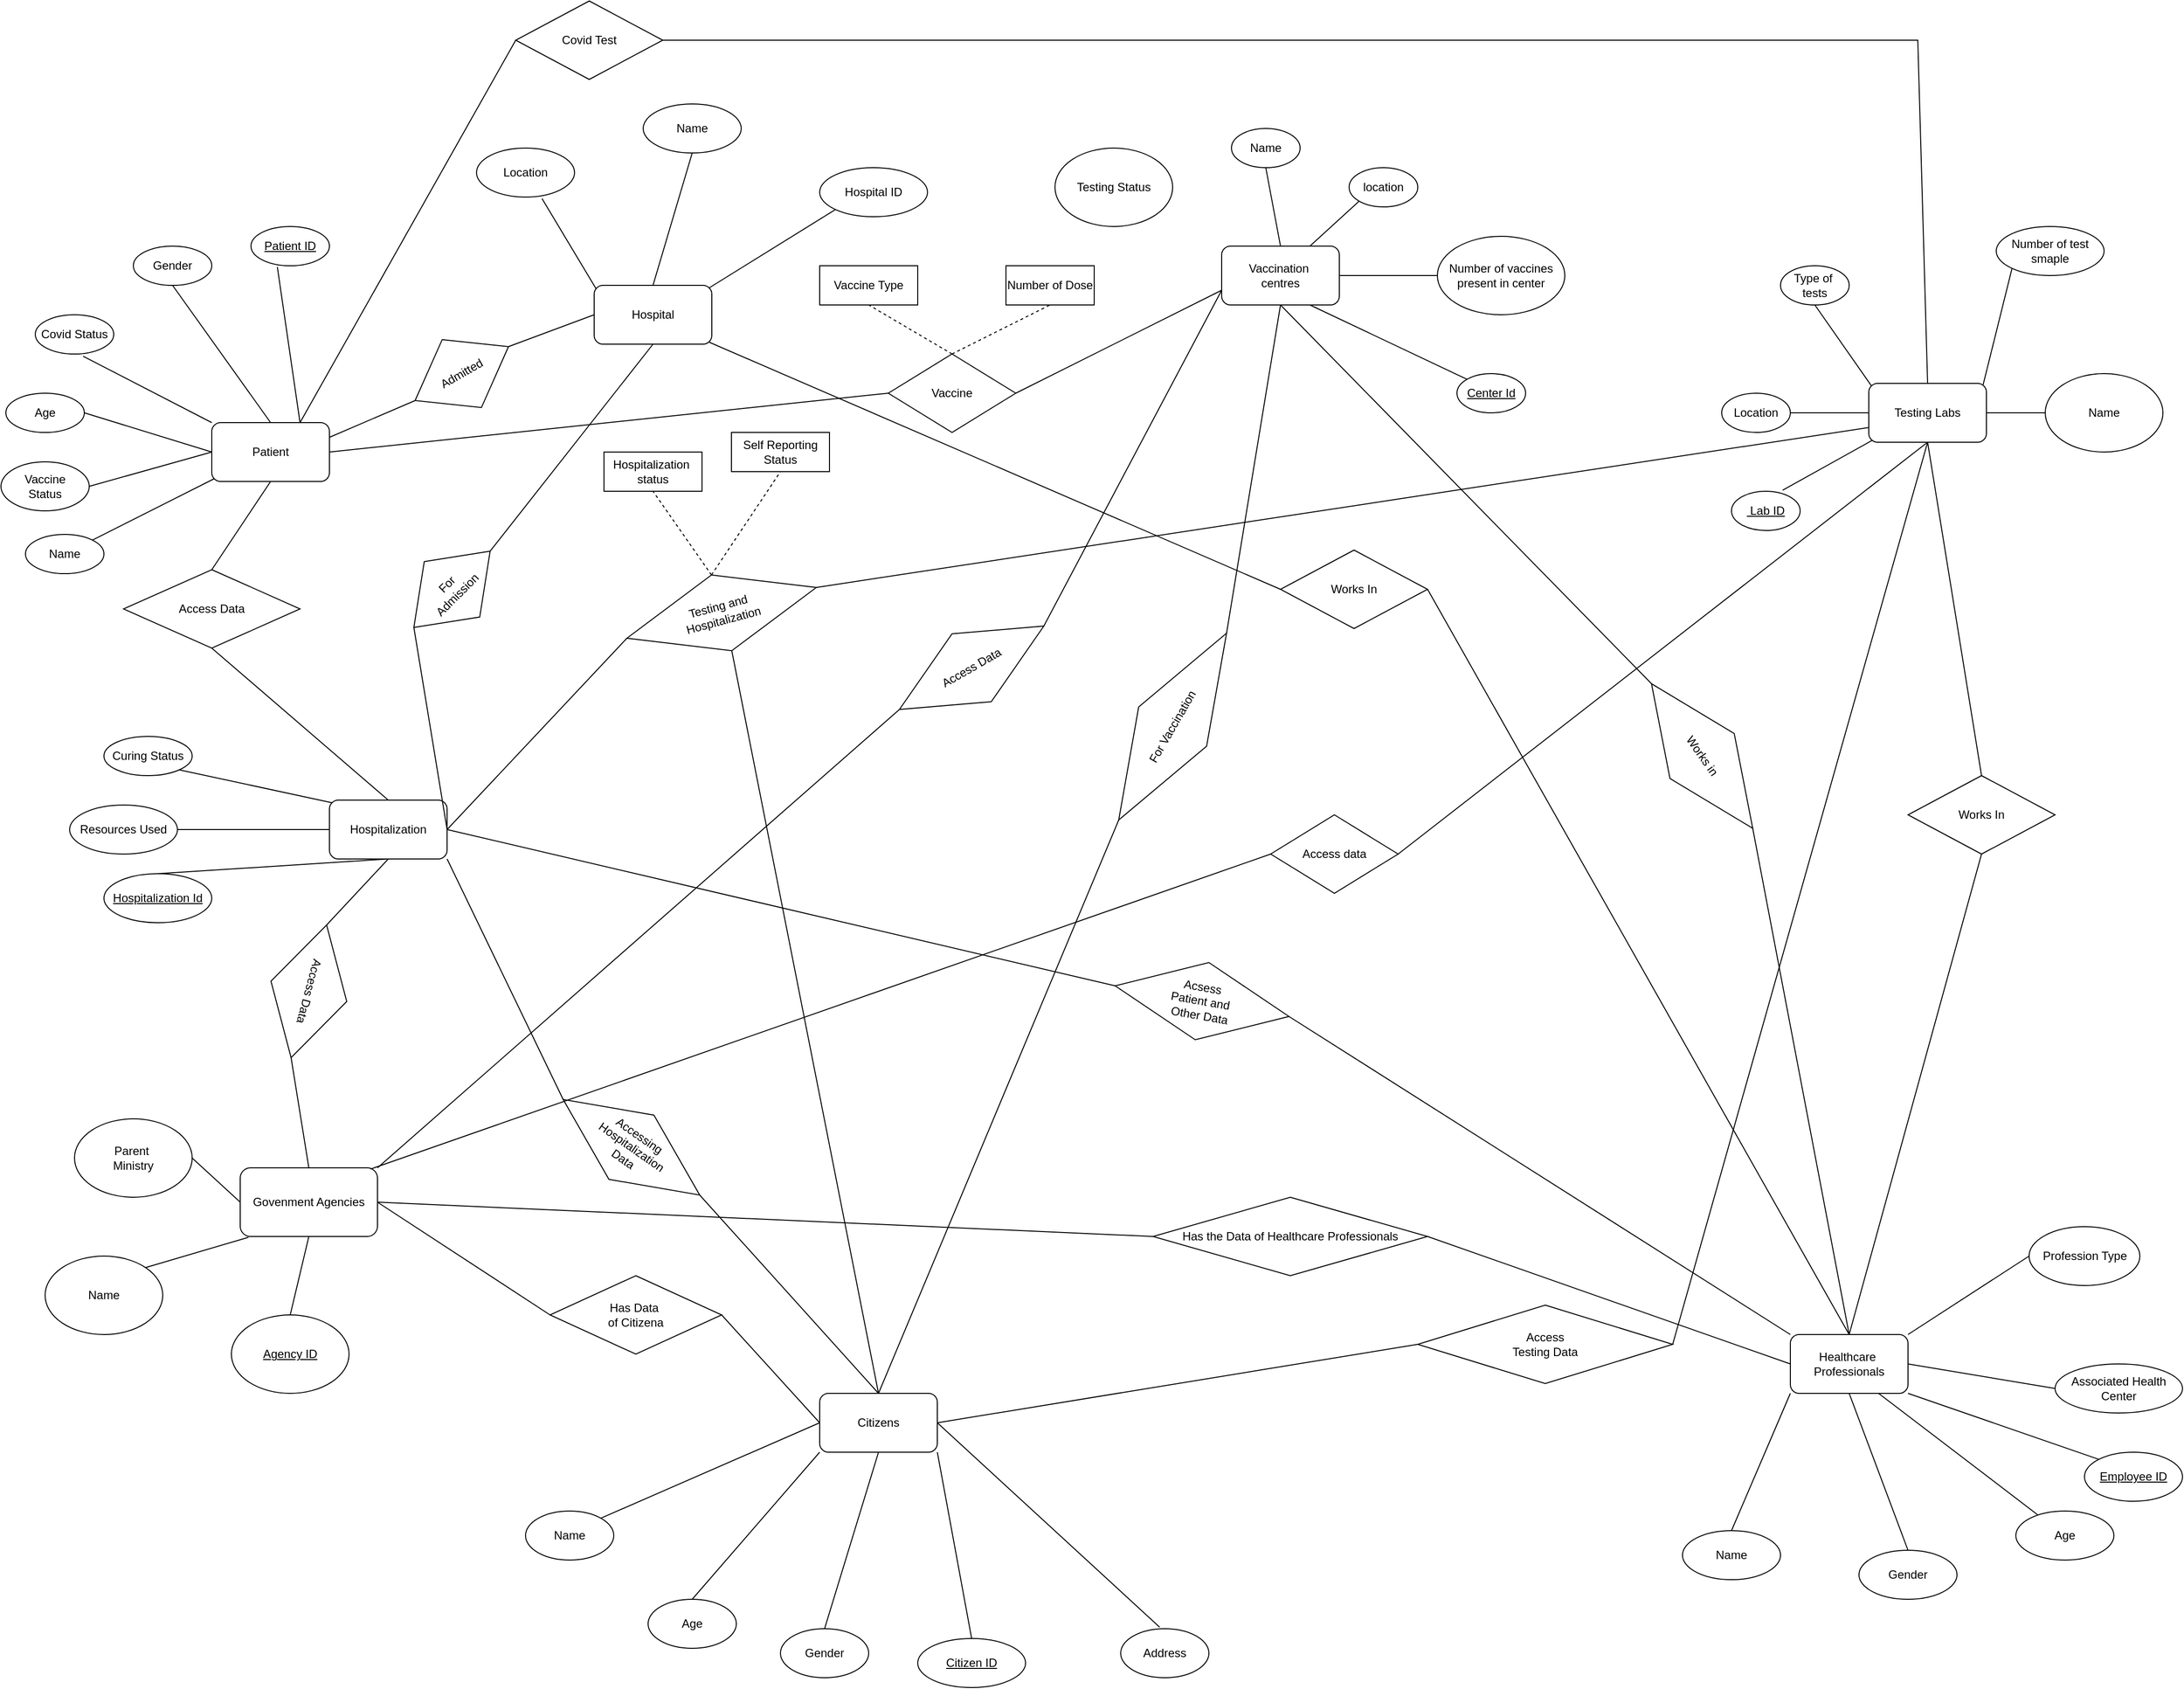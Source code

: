 <mxfile version="20.8.10" type="device"><diagram name="Page-1" id="V2RR2CM_HVYgWh8AD0sf"><mxGraphModel dx="5839" dy="3022" grid="1" gridSize="10" guides="1" tooltips="1" connect="1" arrows="1" fold="1" page="1" pageScale="1" pageWidth="827" pageHeight="1169" math="0" shadow="0"><root><mxCell id="0"/><mxCell id="1" parent="0"/><mxCell id="4g6zruI3jrCuuJ_N1EJY-1" value="Testing Labs" style="rounded=1;whiteSpace=wrap;html=1;" parent="1" vertex="1"><mxGeometry x="350" y="350" width="120" height="60" as="geometry"/></mxCell><mxCell id="4g6zruI3jrCuuJ_N1EJY-3" value="Type of&amp;nbsp;&lt;br&gt;tests" style="ellipse;whiteSpace=wrap;html=1;" parent="1" vertex="1"><mxGeometry x="260" y="230" width="70" height="40" as="geometry"/></mxCell><mxCell id="4g6zruI3jrCuuJ_N1EJY-4" value="Number of test&lt;br&gt;smaple" style="ellipse;whiteSpace=wrap;html=1;" parent="1" vertex="1"><mxGeometry x="480" y="190" width="110" height="50" as="geometry"/></mxCell><mxCell id="4g6zruI3jrCuuJ_N1EJY-7" value="Name" style="ellipse;whiteSpace=wrap;html=1;" parent="1" vertex="1"><mxGeometry x="530" y="340" width="120" height="80" as="geometry"/></mxCell><mxCell id="4g6zruI3jrCuuJ_N1EJY-8" value="Location" style="ellipse;whiteSpace=wrap;html=1;" parent="1" vertex="1"><mxGeometry x="200" y="360" width="70" height="40" as="geometry"/></mxCell><mxCell id="4g6zruI3jrCuuJ_N1EJY-10" value="&lt;u&gt;&amp;nbsp;Lab ID&lt;/u&gt;" style="ellipse;whiteSpace=wrap;html=1;" parent="1" vertex="1"><mxGeometry x="210" y="460" width="70" height="40" as="geometry"/></mxCell><mxCell id="xftiW5SBY12gBMTUIT7X-2" value="Vaccination&amp;nbsp;&lt;br&gt;centres" style="rounded=1;whiteSpace=wrap;html=1;" vertex="1" parent="1"><mxGeometry x="-310" y="210" width="120" height="60" as="geometry"/></mxCell><mxCell id="xftiW5SBY12gBMTUIT7X-3" value="Name" style="ellipse;whiteSpace=wrap;html=1;" vertex="1" parent="1"><mxGeometry x="-300" y="90" width="70" height="40" as="geometry"/></mxCell><mxCell id="xftiW5SBY12gBMTUIT7X-4" value="location" style="ellipse;whiteSpace=wrap;html=1;" vertex="1" parent="1"><mxGeometry x="-180" y="130" width="70" height="40" as="geometry"/></mxCell><mxCell id="xftiW5SBY12gBMTUIT7X-5" value="Number of vaccines present in center" style="ellipse;whiteSpace=wrap;html=1;" vertex="1" parent="1"><mxGeometry x="-90" y="200" width="130" height="80" as="geometry"/></mxCell><mxCell id="xftiW5SBY12gBMTUIT7X-6" value="&lt;u&gt;Center Id&lt;/u&gt;" style="ellipse;whiteSpace=wrap;html=1;" vertex="1" parent="1"><mxGeometry x="-70" y="340" width="70" height="40" as="geometry"/></mxCell><mxCell id="xftiW5SBY12gBMTUIT7X-10" value="" style="endArrow=none;html=1;rounded=0;entryX=0.5;entryY=1;entryDx=0;entryDy=0;exitX=0.5;exitY=0;exitDx=0;exitDy=0;" edge="1" parent="1" source="xftiW5SBY12gBMTUIT7X-2" target="xftiW5SBY12gBMTUIT7X-3"><mxGeometry width="50" height="50" relative="1" as="geometry"><mxPoint x="-30" y="370" as="sourcePoint"/><mxPoint x="20" y="320" as="targetPoint"/></mxGeometry></mxCell><mxCell id="xftiW5SBY12gBMTUIT7X-11" value="" style="endArrow=none;html=1;rounded=0;entryX=0;entryY=1;entryDx=0;entryDy=0;exitX=0.75;exitY=0;exitDx=0;exitDy=0;" edge="1" parent="1" source="xftiW5SBY12gBMTUIT7X-2" target="xftiW5SBY12gBMTUIT7X-4"><mxGeometry width="50" height="50" relative="1" as="geometry"><mxPoint x="-20" y="380" as="sourcePoint"/><mxPoint x="30" y="330.0" as="targetPoint"/></mxGeometry></mxCell><mxCell id="xftiW5SBY12gBMTUIT7X-12" value="" style="endArrow=none;html=1;rounded=0;entryX=0;entryY=0.5;entryDx=0;entryDy=0;exitX=1;exitY=0.5;exitDx=0;exitDy=0;" edge="1" parent="1" source="xftiW5SBY12gBMTUIT7X-2" target="xftiW5SBY12gBMTUIT7X-5"><mxGeometry width="50" height="50" relative="1" as="geometry"><mxPoint x="-10" y="390" as="sourcePoint"/><mxPoint x="40" y="340.0" as="targetPoint"/></mxGeometry></mxCell><mxCell id="xftiW5SBY12gBMTUIT7X-13" value="" style="endArrow=none;html=1;rounded=0;entryX=0.75;entryY=1;entryDx=0;entryDy=0;exitX=0;exitY=0;exitDx=0;exitDy=0;" edge="1" parent="1" source="xftiW5SBY12gBMTUIT7X-6" target="xftiW5SBY12gBMTUIT7X-2"><mxGeometry width="50" height="50" relative="1" as="geometry"><mxPoint y="400" as="sourcePoint"/><mxPoint x="-170" y="280" as="targetPoint"/></mxGeometry></mxCell><mxCell id="xftiW5SBY12gBMTUIT7X-14" value="Hospital" style="rounded=1;whiteSpace=wrap;html=1;" vertex="1" parent="1"><mxGeometry x="-950" y="250" width="120" height="60" as="geometry"/></mxCell><mxCell id="xftiW5SBY12gBMTUIT7X-15" value="Hospital ID" style="ellipse;whiteSpace=wrap;html=1;" vertex="1" parent="1"><mxGeometry x="-720" y="130" width="110" height="50" as="geometry"/></mxCell><mxCell id="xftiW5SBY12gBMTUIT7X-16" value="Name" style="ellipse;whiteSpace=wrap;html=1;" vertex="1" parent="1"><mxGeometry x="-900" y="65" width="100" height="50" as="geometry"/></mxCell><mxCell id="xftiW5SBY12gBMTUIT7X-17" value="Location" style="ellipse;whiteSpace=wrap;html=1;" vertex="1" parent="1"><mxGeometry x="-1070" y="110" width="100" height="50" as="geometry"/></mxCell><mxCell id="xftiW5SBY12gBMTUIT7X-18" value="" style="endArrow=none;html=1;rounded=0;entryX=0.5;entryY=1;entryDx=0;entryDy=0;exitX=0.5;exitY=0;exitDx=0;exitDy=0;" edge="1" parent="1" source="xftiW5SBY12gBMTUIT7X-14" target="xftiW5SBY12gBMTUIT7X-16"><mxGeometry width="50" height="50" relative="1" as="geometry"><mxPoint x="-770" y="370" as="sourcePoint"/><mxPoint x="-720" y="320" as="targetPoint"/></mxGeometry></mxCell><mxCell id="xftiW5SBY12gBMTUIT7X-19" value="" style="endArrow=none;html=1;rounded=0;entryX=0;entryY=1;entryDx=0;entryDy=0;exitX=0.972;exitY=0.05;exitDx=0;exitDy=0;exitPerimeter=0;" edge="1" parent="1" source="xftiW5SBY12gBMTUIT7X-14" target="xftiW5SBY12gBMTUIT7X-15"><mxGeometry width="50" height="50" relative="1" as="geometry"><mxPoint x="-880" y="260.0" as="sourcePoint"/><mxPoint x="-840" y="125" as="targetPoint"/></mxGeometry></mxCell><mxCell id="xftiW5SBY12gBMTUIT7X-20" value="" style="endArrow=none;html=1;rounded=0;entryX=0.668;entryY=1.03;entryDx=0;entryDy=0;exitX=0.019;exitY=0.067;exitDx=0;exitDy=0;entryPerimeter=0;exitPerimeter=0;" edge="1" parent="1" source="xftiW5SBY12gBMTUIT7X-14" target="xftiW5SBY12gBMTUIT7X-17"><mxGeometry width="50" height="50" relative="1" as="geometry"><mxPoint x="-870" y="270.0" as="sourcePoint"/><mxPoint x="-830" y="135" as="targetPoint"/></mxGeometry></mxCell><mxCell id="xftiW5SBY12gBMTUIT7X-21" value="Hospitalization" style="rounded=1;whiteSpace=wrap;html=1;" vertex="1" parent="1"><mxGeometry x="-1220" y="775" width="120" height="60" as="geometry"/></mxCell><mxCell id="xftiW5SBY12gBMTUIT7X-23" value="&lt;u&gt;Hospitalization Id&lt;/u&gt;" style="ellipse;whiteSpace=wrap;html=1;" vertex="1" parent="1"><mxGeometry x="-1450" y="850" width="110" height="50" as="geometry"/></mxCell><mxCell id="xftiW5SBY12gBMTUIT7X-26" value="" style="endArrow=none;html=1;rounded=0;entryX=0.5;entryY=1;entryDx=0;entryDy=0;exitX=0.5;exitY=0;exitDx=0;exitDy=0;" edge="1" parent="1" source="xftiW5SBY12gBMTUIT7X-23" target="xftiW5SBY12gBMTUIT7X-21"><mxGeometry width="50" height="50" relative="1" as="geometry"><mxPoint x="-770" y="1090" as="sourcePoint"/><mxPoint x="-720" y="1040" as="targetPoint"/></mxGeometry></mxCell><mxCell id="xftiW5SBY12gBMTUIT7X-27" value="Govenment Agencies" style="rounded=1;whiteSpace=wrap;html=1;" vertex="1" parent="1"><mxGeometry x="-1311" y="1150" width="140" height="70" as="geometry"/></mxCell><mxCell id="xftiW5SBY12gBMTUIT7X-30" value="Name" style="ellipse;whiteSpace=wrap;html=1;" vertex="1" parent="1"><mxGeometry x="-1510" y="1240" width="120" height="80" as="geometry"/></mxCell><mxCell id="xftiW5SBY12gBMTUIT7X-31" value="Parent&amp;nbsp;&lt;br&gt;Ministry" style="ellipse;whiteSpace=wrap;html=1;" vertex="1" parent="1"><mxGeometry x="-1480" y="1100" width="120" height="80" as="geometry"/></mxCell><mxCell id="xftiW5SBY12gBMTUIT7X-32" value="&lt;u&gt;Agency ID&lt;/u&gt;" style="ellipse;whiteSpace=wrap;html=1;" vertex="1" parent="1"><mxGeometry x="-1320" y="1300" width="120" height="80" as="geometry"/></mxCell><mxCell id="xftiW5SBY12gBMTUIT7X-33" value="" style="endArrow=none;html=1;rounded=0;entryX=0.06;entryY=1.012;entryDx=0;entryDy=0;exitX=1;exitY=0;exitDx=0;exitDy=0;entryPerimeter=0;" edge="1" parent="1" source="xftiW5SBY12gBMTUIT7X-30" target="xftiW5SBY12gBMTUIT7X-27"><mxGeometry width="50" height="50" relative="1" as="geometry"><mxPoint x="-1490" y="1290" as="sourcePoint"/><mxPoint x="-1440" y="1240" as="targetPoint"/></mxGeometry></mxCell><mxCell id="xftiW5SBY12gBMTUIT7X-34" value="" style="endArrow=none;html=1;rounded=0;entryX=0.5;entryY=1;entryDx=0;entryDy=0;exitX=0.5;exitY=0;exitDx=0;exitDy=0;" edge="1" parent="1" source="xftiW5SBY12gBMTUIT7X-32" target="xftiW5SBY12gBMTUIT7X-27"><mxGeometry width="50" height="50" relative="1" as="geometry"><mxPoint x="-1487.574" y="1271.716" as="sourcePoint"/><mxPoint x="-1340.0" y="1220.0" as="targetPoint"/></mxGeometry></mxCell><mxCell id="xftiW5SBY12gBMTUIT7X-35" value="" style="endArrow=none;html=1;rounded=0;entryX=0;entryY=0.5;entryDx=0;entryDy=0;exitX=1;exitY=0.5;exitDx=0;exitDy=0;" edge="1" parent="1" source="xftiW5SBY12gBMTUIT7X-31" target="xftiW5SBY12gBMTUIT7X-27"><mxGeometry width="50" height="50" relative="1" as="geometry"><mxPoint x="-1477.574" y="1281.716" as="sourcePoint"/><mxPoint x="-1330.0" y="1230.0" as="targetPoint"/></mxGeometry></mxCell><mxCell id="xftiW5SBY12gBMTUIT7X-37" value="Citizens" style="rounded=1;whiteSpace=wrap;html=1;" vertex="1" parent="1"><mxGeometry x="-720" y="1380" width="120" height="60" as="geometry"/></mxCell><mxCell id="xftiW5SBY12gBMTUIT7X-38" value="Name" style="ellipse;whiteSpace=wrap;html=1;" vertex="1" parent="1"><mxGeometry x="-1020" y="1500" width="90" height="50" as="geometry"/></mxCell><mxCell id="xftiW5SBY12gBMTUIT7X-39" value="Age" style="ellipse;whiteSpace=wrap;html=1;" vertex="1" parent="1"><mxGeometry x="-895" y="1590" width="90" height="50" as="geometry"/></mxCell><mxCell id="xftiW5SBY12gBMTUIT7X-40" value="Gender" style="ellipse;whiteSpace=wrap;html=1;" vertex="1" parent="1"><mxGeometry x="-760" y="1620" width="90" height="50" as="geometry"/></mxCell><mxCell id="xftiW5SBY12gBMTUIT7X-41" value="&lt;u&gt;Citizen ID&lt;/u&gt;" style="ellipse;whiteSpace=wrap;html=1;" vertex="1" parent="1"><mxGeometry x="-620" y="1630" width="110" height="50" as="geometry"/></mxCell><mxCell id="xftiW5SBY12gBMTUIT7X-42" value="Address" style="ellipse;whiteSpace=wrap;html=1;" vertex="1" parent="1"><mxGeometry x="-413" y="1620" width="90" height="50" as="geometry"/></mxCell><mxCell id="xftiW5SBY12gBMTUIT7X-44" value="" style="endArrow=none;html=1;rounded=0;exitX=1;exitY=0;exitDx=0;exitDy=0;entryX=0;entryY=0.5;entryDx=0;entryDy=0;" edge="1" parent="1" source="xftiW5SBY12gBMTUIT7X-38" target="xftiW5SBY12gBMTUIT7X-37"><mxGeometry width="50" height="50" relative="1" as="geometry"><mxPoint x="-660" y="1390" as="sourcePoint"/><mxPoint x="-610" y="1340" as="targetPoint"/></mxGeometry></mxCell><mxCell id="xftiW5SBY12gBMTUIT7X-46" value="" style="endArrow=none;html=1;rounded=0;exitX=0.5;exitY=0;exitDx=0;exitDy=0;entryX=0;entryY=1;entryDx=0;entryDy=0;" edge="1" parent="1" source="xftiW5SBY12gBMTUIT7X-39" target="xftiW5SBY12gBMTUIT7X-37"><mxGeometry width="50" height="50" relative="1" as="geometry"><mxPoint x="-1013.112" y="1547.36" as="sourcePoint"/><mxPoint x="-710" y="1420" as="targetPoint"/></mxGeometry></mxCell><mxCell id="xftiW5SBY12gBMTUIT7X-47" value="" style="endArrow=none;html=1;rounded=0;exitX=0.5;exitY=0;exitDx=0;exitDy=0;entryX=0.5;entryY=1;entryDx=0;entryDy=0;" edge="1" parent="1" source="xftiW5SBY12gBMTUIT7X-40" target="xftiW5SBY12gBMTUIT7X-37"><mxGeometry width="50" height="50" relative="1" as="geometry"><mxPoint x="-905" y="1630" as="sourcePoint"/><mxPoint x="-710" y="1450" as="targetPoint"/></mxGeometry></mxCell><mxCell id="xftiW5SBY12gBMTUIT7X-48" value="" style="endArrow=none;html=1;rounded=0;exitX=0.5;exitY=0;exitDx=0;exitDy=0;entryX=1;entryY=1;entryDx=0;entryDy=0;" edge="1" parent="1" source="xftiW5SBY12gBMTUIT7X-41" target="xftiW5SBY12gBMTUIT7X-37"><mxGeometry width="50" height="50" relative="1" as="geometry"><mxPoint x="-895" y="1640" as="sourcePoint"/><mxPoint x="-700" y="1460" as="targetPoint"/></mxGeometry></mxCell><mxCell id="xftiW5SBY12gBMTUIT7X-49" value="" style="endArrow=none;html=1;rounded=0;exitX=0.442;exitY=-0.03;exitDx=0;exitDy=0;entryX=1;entryY=0.5;entryDx=0;entryDy=0;exitPerimeter=0;" edge="1" parent="1" source="xftiW5SBY12gBMTUIT7X-42" target="xftiW5SBY12gBMTUIT7X-37"><mxGeometry width="50" height="50" relative="1" as="geometry"><mxPoint x="-885" y="1650" as="sourcePoint"/><mxPoint x="-690" y="1470" as="targetPoint"/></mxGeometry></mxCell><mxCell id="xftiW5SBY12gBMTUIT7X-50" value="Healthcare&amp;nbsp;&lt;br&gt;Professionals" style="rounded=1;whiteSpace=wrap;html=1;" vertex="1" parent="1"><mxGeometry x="270" y="1320" width="120" height="60" as="geometry"/></mxCell><mxCell id="xftiW5SBY12gBMTUIT7X-51" value="Associated Health Center" style="ellipse;whiteSpace=wrap;html=1;" vertex="1" parent="1"><mxGeometry x="540" y="1350" width="130" height="50" as="geometry"/></mxCell><mxCell id="xftiW5SBY12gBMTUIT7X-52" value="&lt;u&gt;Employee ID&lt;/u&gt;" style="ellipse;whiteSpace=wrap;html=1;" vertex="1" parent="1"><mxGeometry x="570" y="1440" width="100" height="50" as="geometry"/></mxCell><mxCell id="xftiW5SBY12gBMTUIT7X-53" value="Gender" style="ellipse;whiteSpace=wrap;html=1;" vertex="1" parent="1"><mxGeometry x="340" y="1540" width="100" height="50" as="geometry"/></mxCell><mxCell id="xftiW5SBY12gBMTUIT7X-54" value="Profession Type" style="ellipse;whiteSpace=wrap;html=1;" vertex="1" parent="1"><mxGeometry x="513.5" y="1210" width="113" height="60" as="geometry"/></mxCell><mxCell id="xftiW5SBY12gBMTUIT7X-55" value="Name" style="ellipse;whiteSpace=wrap;html=1;" vertex="1" parent="1"><mxGeometry x="160" y="1520" width="100" height="50" as="geometry"/></mxCell><mxCell id="xftiW5SBY12gBMTUIT7X-56" value="Age" style="ellipse;whiteSpace=wrap;html=1;" vertex="1" parent="1"><mxGeometry x="500" y="1500" width="100" height="50" as="geometry"/></mxCell><mxCell id="xftiW5SBY12gBMTUIT7X-57" value="" style="endArrow=none;html=1;rounded=0;exitX=0.5;exitY=0;exitDx=0;exitDy=0;entryX=0;entryY=1;entryDx=0;entryDy=0;" edge="1" parent="1" source="xftiW5SBY12gBMTUIT7X-55" target="xftiW5SBY12gBMTUIT7X-50"><mxGeometry width="50" height="50" relative="1" as="geometry"><mxPoint x="690" y="1390" as="sourcePoint"/><mxPoint x="740" y="1340" as="targetPoint"/></mxGeometry></mxCell><mxCell id="xftiW5SBY12gBMTUIT7X-58" value="" style="endArrow=none;html=1;rounded=0;exitX=0.5;exitY=0;exitDx=0;exitDy=0;entryX=0.5;entryY=1;entryDx=0;entryDy=0;" edge="1" parent="1" source="xftiW5SBY12gBMTUIT7X-53" target="xftiW5SBY12gBMTUIT7X-50"><mxGeometry width="50" height="50" relative="1" as="geometry"><mxPoint x="400" y="1590" as="sourcePoint"/><mxPoint x="520" y="1450" as="targetPoint"/></mxGeometry></mxCell><mxCell id="xftiW5SBY12gBMTUIT7X-59" value="" style="endArrow=none;html=1;rounded=0;exitX=0;exitY=0;exitDx=0;exitDy=0;entryX=1;entryY=1;entryDx=0;entryDy=0;" edge="1" parent="1" source="xftiW5SBY12gBMTUIT7X-52" target="xftiW5SBY12gBMTUIT7X-50"><mxGeometry width="50" height="50" relative="1" as="geometry"><mxPoint x="410" y="1600" as="sourcePoint"/><mxPoint x="530" y="1460" as="targetPoint"/></mxGeometry></mxCell><mxCell id="xftiW5SBY12gBMTUIT7X-60" value="" style="endArrow=none;html=1;rounded=0;exitX=0;exitY=0.5;exitDx=0;exitDy=0;entryX=1;entryY=0.5;entryDx=0;entryDy=0;" edge="1" parent="1" source="xftiW5SBY12gBMTUIT7X-51" target="xftiW5SBY12gBMTUIT7X-50"><mxGeometry width="50" height="50" relative="1" as="geometry"><mxPoint x="420" y="1610" as="sourcePoint"/><mxPoint x="540" y="1470" as="targetPoint"/></mxGeometry></mxCell><mxCell id="xftiW5SBY12gBMTUIT7X-61" value="" style="endArrow=none;html=1;rounded=0;exitX=1;exitY=0;exitDx=0;exitDy=0;entryX=0;entryY=0.5;entryDx=0;entryDy=0;" edge="1" parent="1" source="xftiW5SBY12gBMTUIT7X-50" target="xftiW5SBY12gBMTUIT7X-54"><mxGeometry width="50" height="50" relative="1" as="geometry"><mxPoint x="430" y="1620" as="sourcePoint"/><mxPoint x="550" y="1480" as="targetPoint"/></mxGeometry></mxCell><mxCell id="xftiW5SBY12gBMTUIT7X-63" value="" style="endArrow=none;html=1;rounded=0;entryX=0.75;entryY=1;entryDx=0;entryDy=0;" edge="1" parent="1" source="xftiW5SBY12gBMTUIT7X-56" target="xftiW5SBY12gBMTUIT7X-50"><mxGeometry width="50" height="50" relative="1" as="geometry"><mxPoint x="580" y="1660" as="sourcePoint"/><mxPoint x="580" y="1450" as="targetPoint"/></mxGeometry></mxCell><mxCell id="xftiW5SBY12gBMTUIT7X-64" value="" style="endArrow=none;html=1;rounded=0;entryX=0.5;entryY=1;entryDx=0;entryDy=0;exitX=0.024;exitY=0.046;exitDx=0;exitDy=0;exitPerimeter=0;" edge="1" parent="1" source="4g6zruI3jrCuuJ_N1EJY-1" target="4g6zruI3jrCuuJ_N1EJY-3"><mxGeometry width="50" height="50" relative="1" as="geometry"><mxPoint x="210" y="340" as="sourcePoint"/><mxPoint x="260" y="290" as="targetPoint"/></mxGeometry></mxCell><mxCell id="xftiW5SBY12gBMTUIT7X-65" value="" style="endArrow=none;html=1;rounded=0;exitX=0.5;exitY=0;exitDx=0;exitDy=0;entryX=1;entryY=0.5;entryDx=0;entryDy=0;" edge="1" parent="1" source="4g6zruI3jrCuuJ_N1EJY-1" target="xftiW5SBY12gBMTUIT7X-132"><mxGeometry width="50" height="50" relative="1" as="geometry"><mxPoint x="360" y="360" as="sourcePoint"/><mxPoint x="405" y="250" as="targetPoint"/><Array as="points"><mxPoint x="400"/></Array></mxGeometry></mxCell><mxCell id="xftiW5SBY12gBMTUIT7X-67" value="" style="endArrow=none;html=1;rounded=0;entryX=0;entryY=1;entryDx=0;entryDy=0;exitX=0.971;exitY=0.03;exitDx=0;exitDy=0;exitPerimeter=0;" edge="1" parent="1" source="4g6zruI3jrCuuJ_N1EJY-1" target="4g6zruI3jrCuuJ_N1EJY-4"><mxGeometry width="50" height="50" relative="1" as="geometry"><mxPoint x="470" y="350" as="sourcePoint"/><mxPoint x="325" y="300" as="targetPoint"/></mxGeometry></mxCell><mxCell id="xftiW5SBY12gBMTUIT7X-68" value="" style="endArrow=none;html=1;rounded=0;entryX=0;entryY=0.5;entryDx=0;entryDy=0;exitX=1;exitY=0.5;exitDx=0;exitDy=0;" edge="1" parent="1" source="4g6zruI3jrCuuJ_N1EJY-1" target="4g6zruI3jrCuuJ_N1EJY-7"><mxGeometry width="50" height="50" relative="1" as="geometry"><mxPoint x="480" y="360" as="sourcePoint"/><mxPoint x="571.581" y="312.593" as="targetPoint"/></mxGeometry></mxCell><mxCell id="xftiW5SBY12gBMTUIT7X-70" value="" style="endArrow=none;html=1;rounded=0;entryX=0.745;entryY=-0.026;entryDx=0;entryDy=0;entryPerimeter=0;exitX=0.029;exitY=0.968;exitDx=0;exitDy=0;exitPerimeter=0;" edge="1" parent="1" source="4g6zruI3jrCuuJ_N1EJY-1" target="4g6zruI3jrCuuJ_N1EJY-10"><mxGeometry width="50" height="50" relative="1" as="geometry"><mxPoint x="370" y="420" as="sourcePoint"/><mxPoint x="550" y="400" as="targetPoint"/></mxGeometry></mxCell><mxCell id="xftiW5SBY12gBMTUIT7X-71" value="" style="endArrow=none;html=1;rounded=0;entryX=1;entryY=0.5;entryDx=0;entryDy=0;exitX=0;exitY=0.5;exitDx=0;exitDy=0;" edge="1" parent="1" source="4g6zruI3jrCuuJ_N1EJY-1" target="4g6zruI3jrCuuJ_N1EJY-8"><mxGeometry width="50" height="50" relative="1" as="geometry"><mxPoint x="360" y="420" as="sourcePoint"/><mxPoint x="312.15" y="458.96" as="targetPoint"/></mxGeometry></mxCell><mxCell id="xftiW5SBY12gBMTUIT7X-72" value="Patient" style="rounded=1;whiteSpace=wrap;html=1;" vertex="1" parent="1"><mxGeometry x="-1340" y="390" width="120" height="60" as="geometry"/></mxCell><mxCell id="xftiW5SBY12gBMTUIT7X-73" value="Covid Status" style="ellipse;whiteSpace=wrap;html=1;" vertex="1" parent="1"><mxGeometry x="-1520" y="280" width="80" height="40" as="geometry"/></mxCell><mxCell id="xftiW5SBY12gBMTUIT7X-74" value="Gender" style="ellipse;whiteSpace=wrap;html=1;" vertex="1" parent="1"><mxGeometry x="-1420" y="210" width="80" height="40" as="geometry"/></mxCell><mxCell id="xftiW5SBY12gBMTUIT7X-75" value="Age" style="ellipse;whiteSpace=wrap;html=1;" vertex="1" parent="1"><mxGeometry x="-1550" y="360" width="80" height="40" as="geometry"/></mxCell><mxCell id="xftiW5SBY12gBMTUIT7X-76" value="Name" style="ellipse;whiteSpace=wrap;html=1;" vertex="1" parent="1"><mxGeometry x="-1530" y="504" width="80" height="40" as="geometry"/></mxCell><mxCell id="xftiW5SBY12gBMTUIT7X-77" value="&lt;u&gt;Patient ID&lt;/u&gt;" style="ellipse;whiteSpace=wrap;html=1;" vertex="1" parent="1"><mxGeometry x="-1300" y="190" width="80" height="40" as="geometry"/></mxCell><mxCell id="xftiW5SBY12gBMTUIT7X-78" value="" style="endArrow=none;html=1;rounded=0;exitX=1;exitY=0;exitDx=0;exitDy=0;entryX=0.022;entryY=0.952;entryDx=0;entryDy=0;entryPerimeter=0;" edge="1" parent="1" source="xftiW5SBY12gBMTUIT7X-76" target="xftiW5SBY12gBMTUIT7X-72"><mxGeometry width="50" height="50" relative="1" as="geometry"><mxPoint x="-1370" y="570" as="sourcePoint"/><mxPoint x="-1320" y="520" as="targetPoint"/></mxGeometry></mxCell><mxCell id="xftiW5SBY12gBMTUIT7X-79" value="" style="endArrow=none;html=1;rounded=0;exitX=1;exitY=0.5;exitDx=0;exitDy=0;entryX=0;entryY=0.5;entryDx=0;entryDy=0;" edge="1" parent="1" source="xftiW5SBY12gBMTUIT7X-75" target="xftiW5SBY12gBMTUIT7X-72"><mxGeometry width="50" height="50" relative="1" as="geometry"><mxPoint x="-1491.716" y="515.858" as="sourcePoint"/><mxPoint x="-1370" y="460" as="targetPoint"/></mxGeometry></mxCell><mxCell id="xftiW5SBY12gBMTUIT7X-80" value="" style="endArrow=none;html=1;rounded=0;exitX=0.61;exitY=1.057;exitDx=0;exitDy=0;entryX=0;entryY=0;entryDx=0;entryDy=0;exitPerimeter=0;" edge="1" parent="1" source="xftiW5SBY12gBMTUIT7X-73" target="xftiW5SBY12gBMTUIT7X-72"><mxGeometry width="50" height="50" relative="1" as="geometry"><mxPoint x="-1510" y="400" as="sourcePoint"/><mxPoint x="-1370" y="430" as="targetPoint"/></mxGeometry></mxCell><mxCell id="xftiW5SBY12gBMTUIT7X-81" value="" style="endArrow=none;html=1;rounded=0;exitX=0.5;exitY=1;exitDx=0;exitDy=0;entryX=0.5;entryY=0;entryDx=0;entryDy=0;" edge="1" parent="1" source="xftiW5SBY12gBMTUIT7X-74" target="xftiW5SBY12gBMTUIT7X-72"><mxGeometry width="50" height="50" relative="1" as="geometry"><mxPoint x="-1500" y="410" as="sourcePoint"/><mxPoint x="-1360" y="440" as="targetPoint"/></mxGeometry></mxCell><mxCell id="xftiW5SBY12gBMTUIT7X-82" value="" style="endArrow=none;html=1;rounded=0;exitX=0.75;exitY=0;exitDx=0;exitDy=0;entryX=0.336;entryY=1.033;entryDx=0;entryDy=0;entryPerimeter=0;" edge="1" parent="1" source="xftiW5SBY12gBMTUIT7X-72" target="xftiW5SBY12gBMTUIT7X-77"><mxGeometry width="50" height="50" relative="1" as="geometry"><mxPoint x="-1490" y="420" as="sourcePoint"/><mxPoint x="-1350" y="450" as="targetPoint"/></mxGeometry></mxCell><mxCell id="xftiW5SBY12gBMTUIT7X-83" value="For&lt;br&gt;Admission" style="rhombus;whiteSpace=wrap;html=1;rotation=-45;" vertex="1" parent="1"><mxGeometry x="-1150" y="520" width="110" height="80" as="geometry"/></mxCell><mxCell id="xftiW5SBY12gBMTUIT7X-85" value="Admitted" style="rhombus;whiteSpace=wrap;html=1;rotation=-30;" vertex="1" parent="1"><mxGeometry x="-1140" y="300" width="110" height="80" as="geometry"/></mxCell><mxCell id="xftiW5SBY12gBMTUIT7X-86" value="" style="endArrow=none;html=1;rounded=0;entryX=0;entryY=0.5;entryDx=0;entryDy=0;exitX=1;exitY=0.25;exitDx=0;exitDy=0;" edge="1" parent="1" source="xftiW5SBY12gBMTUIT7X-72" target="xftiW5SBY12gBMTUIT7X-85"><mxGeometry width="50" height="50" relative="1" as="geometry"><mxPoint x="-1350" y="530" as="sourcePoint"/><mxPoint x="-1300" y="480" as="targetPoint"/></mxGeometry></mxCell><mxCell id="xftiW5SBY12gBMTUIT7X-87" value="" style="endArrow=none;html=1;rounded=0;entryX=0;entryY=0.5;entryDx=0;entryDy=0;exitX=1;exitY=0.5;exitDx=0;exitDy=0;" edge="1" parent="1" source="xftiW5SBY12gBMTUIT7X-85" target="xftiW5SBY12gBMTUIT7X-14"><mxGeometry width="50" height="50" relative="1" as="geometry"><mxPoint x="-1210" y="415" as="sourcePoint"/><mxPoint x="-1122.631" y="377.5" as="targetPoint"/></mxGeometry></mxCell><mxCell id="xftiW5SBY12gBMTUIT7X-88" value="" style="endArrow=none;html=1;rounded=0;entryX=0.5;entryY=1;entryDx=0;entryDy=0;exitX=1;exitY=0.5;exitDx=0;exitDy=0;" edge="1" parent="1" source="xftiW5SBY12gBMTUIT7X-83" target="xftiW5SBY12gBMTUIT7X-14"><mxGeometry width="50" height="50" relative="1" as="geometry"><mxPoint x="-1350" y="530" as="sourcePoint"/><mxPoint x="-1300" y="480" as="targetPoint"/></mxGeometry></mxCell><mxCell id="xftiW5SBY12gBMTUIT7X-89" value="" style="endArrow=none;html=1;rounded=0;entryX=0;entryY=0.5;entryDx=0;entryDy=0;exitX=1;exitY=0.5;exitDx=0;exitDy=0;" edge="1" parent="1" source="xftiW5SBY12gBMTUIT7X-21" target="xftiW5SBY12gBMTUIT7X-83"><mxGeometry width="50" height="50" relative="1" as="geometry"><mxPoint x="-1340" y="540" as="sourcePoint"/><mxPoint x="-1290" y="490" as="targetPoint"/></mxGeometry></mxCell><mxCell id="xftiW5SBY12gBMTUIT7X-90" value="Access Data" style="rhombus;whiteSpace=wrap;html=1;rotation=105;" vertex="1" parent="1"><mxGeometry x="-1311" y="930" width="140" height="80" as="geometry"/></mxCell><mxCell id="xftiW5SBY12gBMTUIT7X-91" value="" style="endArrow=none;html=1;rounded=0;entryX=0.5;entryY=0;entryDx=0;entryDy=0;exitX=1;exitY=0.5;exitDx=0;exitDy=0;" edge="1" parent="1" source="xftiW5SBY12gBMTUIT7X-90" target="xftiW5SBY12gBMTUIT7X-27"><mxGeometry width="50" height="50" relative="1" as="geometry"><mxPoint x="-1330" y="1010" as="sourcePoint"/><mxPoint x="-1300" y="930" as="targetPoint"/></mxGeometry></mxCell><mxCell id="xftiW5SBY12gBMTUIT7X-92" value="" style="endArrow=none;html=1;rounded=0;entryX=0.5;entryY=1;entryDx=0;entryDy=0;exitX=0;exitY=0.5;exitDx=0;exitDy=0;" edge="1" parent="1" source="xftiW5SBY12gBMTUIT7X-90" target="xftiW5SBY12gBMTUIT7X-21"><mxGeometry width="50" height="50" relative="1" as="geometry"><mxPoint x="-1350" y="980" as="sourcePoint"/><mxPoint x="-1300" y="930" as="targetPoint"/></mxGeometry></mxCell><mxCell id="xftiW5SBY12gBMTUIT7X-93" value="Accessing &lt;br&gt;Hospitalization&lt;br&gt;Data" style="rhombus;whiteSpace=wrap;html=1;rotation=35;" vertex="1" parent="1"><mxGeometry x="-997" y="1089" width="170" height="80" as="geometry"/></mxCell><mxCell id="xftiW5SBY12gBMTUIT7X-97" value="" style="endArrow=none;html=1;rounded=0;exitX=1;exitY=1;exitDx=0;exitDy=0;entryX=0;entryY=0.5;entryDx=0;entryDy=0;" edge="1" parent="1" source="xftiW5SBY12gBMTUIT7X-21" target="xftiW5SBY12gBMTUIT7X-93"><mxGeometry width="50" height="50" relative="1" as="geometry"><mxPoint x="-1350" y="1060" as="sourcePoint"/><mxPoint x="-1100" y="930" as="targetPoint"/></mxGeometry></mxCell><mxCell id="xftiW5SBY12gBMTUIT7X-98" value="" style="endArrow=none;html=1;rounded=0;entryX=1;entryY=0.5;entryDx=0;entryDy=0;exitX=0.5;exitY=0;exitDx=0;exitDy=0;" edge="1" parent="1" source="xftiW5SBY12gBMTUIT7X-37" target="xftiW5SBY12gBMTUIT7X-93"><mxGeometry width="50" height="50" relative="1" as="geometry"><mxPoint x="-1350" y="1060" as="sourcePoint"/><mxPoint x="-1300" y="1010" as="targetPoint"/></mxGeometry></mxCell><mxCell id="xftiW5SBY12gBMTUIT7X-99" value="Acsess&amp;nbsp;&lt;br&gt;Patient and&amp;nbsp;&lt;br&gt;Other Data" style="rhombus;whiteSpace=wrap;html=1;rotation=10;" vertex="1" parent="1"><mxGeometry x="-420" y="940" width="180" height="80" as="geometry"/></mxCell><mxCell id="xftiW5SBY12gBMTUIT7X-100" value="" style="endArrow=none;html=1;rounded=0;entryX=0;entryY=0.5;entryDx=0;entryDy=0;exitX=1;exitY=0.5;exitDx=0;exitDy=0;" edge="1" parent="1" source="xftiW5SBY12gBMTUIT7X-21" target="xftiW5SBY12gBMTUIT7X-99"><mxGeometry width="50" height="50" relative="1" as="geometry"><mxPoint x="-340" y="1110" as="sourcePoint"/><mxPoint x="-290" y="1060" as="targetPoint"/></mxGeometry></mxCell><mxCell id="xftiW5SBY12gBMTUIT7X-101" value="" style="endArrow=none;html=1;rounded=0;entryX=0;entryY=0;entryDx=0;entryDy=0;exitX=1;exitY=0.5;exitDx=0;exitDy=0;" edge="1" parent="1" source="xftiW5SBY12gBMTUIT7X-99" target="xftiW5SBY12gBMTUIT7X-50"><mxGeometry width="50" height="50" relative="1" as="geometry"><mxPoint x="-330" y="1120" as="sourcePoint"/><mxPoint x="-280" y="1070" as="targetPoint"/></mxGeometry></mxCell><mxCell id="xftiW5SBY12gBMTUIT7X-102" value="Testing and&amp;nbsp;&lt;br&gt;Hospitalization" style="rhombus;whiteSpace=wrap;html=1;rotation=-15;" vertex="1" parent="1"><mxGeometry x="-920" y="544" width="200" height="80" as="geometry"/></mxCell><mxCell id="xftiW5SBY12gBMTUIT7X-103" value="" style="endArrow=none;html=1;rounded=0;entryX=0;entryY=0.75;entryDx=0;entryDy=0;exitX=1;exitY=0.5;exitDx=0;exitDy=0;" edge="1" parent="1" source="xftiW5SBY12gBMTUIT7X-102" target="4g6zruI3jrCuuJ_N1EJY-1"><mxGeometry width="50" height="50" relative="1" as="geometry"><mxPoint x="-380" y="550" as="sourcePoint"/><mxPoint x="-290" y="700" as="targetPoint"/></mxGeometry></mxCell><mxCell id="xftiW5SBY12gBMTUIT7X-104" value="" style="endArrow=none;html=1;rounded=0;exitX=1;exitY=0.5;exitDx=0;exitDy=0;entryX=0;entryY=0.5;entryDx=0;entryDy=0;" edge="1" parent="1" source="xftiW5SBY12gBMTUIT7X-21" target="xftiW5SBY12gBMTUIT7X-102"><mxGeometry width="50" height="50" relative="1" as="geometry"><mxPoint x="-330" y="760" as="sourcePoint"/><mxPoint x="-280" y="710" as="targetPoint"/></mxGeometry></mxCell><mxCell id="xftiW5SBY12gBMTUIT7X-105" value="Self Reporting&lt;br&gt;Status" style="rounded=0;whiteSpace=wrap;html=1;" vertex="1" parent="1"><mxGeometry x="-810" y="400" width="100" height="40" as="geometry"/></mxCell><mxCell id="xftiW5SBY12gBMTUIT7X-106" value="Hospitalization&amp;nbsp;&lt;br&gt;status" style="rounded=0;whiteSpace=wrap;html=1;" vertex="1" parent="1"><mxGeometry x="-940" y="420" width="100" height="40" as="geometry"/></mxCell><mxCell id="xftiW5SBY12gBMTUIT7X-108" value="" style="endArrow=none;dashed=1;html=1;rounded=0;entryX=0.5;entryY=1;entryDx=0;entryDy=0;exitX=0.5;exitY=0;exitDx=0;exitDy=0;" edge="1" parent="1" source="xftiW5SBY12gBMTUIT7X-102" target="xftiW5SBY12gBMTUIT7X-105"><mxGeometry width="50" height="50" relative="1" as="geometry"><mxPoint x="-390" y="640" as="sourcePoint"/><mxPoint x="-340" y="590" as="targetPoint"/></mxGeometry></mxCell><mxCell id="xftiW5SBY12gBMTUIT7X-109" value="" style="endArrow=none;dashed=1;html=1;rounded=0;entryX=0.5;entryY=1;entryDx=0;entryDy=0;exitX=0.5;exitY=0;exitDx=0;exitDy=0;" edge="1" parent="1" source="xftiW5SBY12gBMTUIT7X-102" target="xftiW5SBY12gBMTUIT7X-106"><mxGeometry width="50" height="50" relative="1" as="geometry"><mxPoint x="-390" y="640" as="sourcePoint"/><mxPoint x="-340" y="590" as="targetPoint"/></mxGeometry></mxCell><mxCell id="xftiW5SBY12gBMTUIT7X-110" value="Works in" style="rhombus;whiteSpace=wrap;html=1;rotation=55;" vertex="1" parent="1"><mxGeometry x="90" y="690" width="180" height="80" as="geometry"/></mxCell><mxCell id="xftiW5SBY12gBMTUIT7X-111" value="" style="endArrow=none;html=1;rounded=0;entryX=0.5;entryY=1;entryDx=0;entryDy=0;exitX=0;exitY=0.5;exitDx=0;exitDy=0;" edge="1" parent="1" source="xftiW5SBY12gBMTUIT7X-110" target="xftiW5SBY12gBMTUIT7X-2"><mxGeometry width="50" height="50" relative="1" as="geometry"><mxPoint x="-390" y="640" as="sourcePoint"/><mxPoint x="-340" y="590" as="targetPoint"/></mxGeometry></mxCell><mxCell id="xftiW5SBY12gBMTUIT7X-113" value="" style="endArrow=none;html=1;rounded=0;entryX=1;entryY=0.5;entryDx=0;entryDy=0;exitX=0.5;exitY=0;exitDx=0;exitDy=0;" edge="1" parent="1" source="xftiW5SBY12gBMTUIT7X-50" target="xftiW5SBY12gBMTUIT7X-110"><mxGeometry width="50" height="50" relative="1" as="geometry"><mxPoint x="138.378" y="666.276" as="sourcePoint"/><mxPoint x="-240" y="280.0" as="targetPoint"/></mxGeometry></mxCell><mxCell id="xftiW5SBY12gBMTUIT7X-114" value="For Vaccination" style="rhombus;whiteSpace=wrap;html=1;rotation=-60;" vertex="1" parent="1"><mxGeometry x="-470" y="660" width="220" height="80" as="geometry"/></mxCell><mxCell id="xftiW5SBY12gBMTUIT7X-116" value="" style="endArrow=none;html=1;rounded=0;entryX=0;entryY=0.5;entryDx=0;entryDy=0;exitX=0.5;exitY=0;exitDx=0;exitDy=0;" edge="1" parent="1" source="xftiW5SBY12gBMTUIT7X-37" target="xftiW5SBY12gBMTUIT7X-114"><mxGeometry width="50" height="50" relative="1" as="geometry"><mxPoint x="-390" y="620" as="sourcePoint"/><mxPoint x="-340" y="570" as="targetPoint"/></mxGeometry></mxCell><mxCell id="xftiW5SBY12gBMTUIT7X-117" value="" style="endArrow=none;html=1;rounded=0;entryX=0.5;entryY=1;entryDx=0;entryDy=0;exitX=1;exitY=0.5;exitDx=0;exitDy=0;" edge="1" parent="1" source="xftiW5SBY12gBMTUIT7X-114" target="xftiW5SBY12gBMTUIT7X-2"><mxGeometry width="50" height="50" relative="1" as="geometry"><mxPoint x="-380" y="630.0" as="sourcePoint"/><mxPoint x="-330" y="580.0" as="targetPoint"/></mxGeometry></mxCell><mxCell id="xftiW5SBY12gBMTUIT7X-119" value="Access Data" style="rhombus;whiteSpace=wrap;html=1;rotation=-30;" vertex="1" parent="1"><mxGeometry x="-650" y="600" width="170" height="80" as="geometry"/></mxCell><mxCell id="xftiW5SBY12gBMTUIT7X-120" value="" style="endArrow=none;html=1;rounded=0;entryX=0;entryY=0.5;entryDx=0;entryDy=0;exitX=1;exitY=0;exitDx=0;exitDy=0;" edge="1" parent="1" source="xftiW5SBY12gBMTUIT7X-27" target="xftiW5SBY12gBMTUIT7X-119"><mxGeometry width="50" height="50" relative="1" as="geometry"><mxPoint x="-930" y="920" as="sourcePoint"/><mxPoint x="-880" y="870" as="targetPoint"/></mxGeometry></mxCell><mxCell id="xftiW5SBY12gBMTUIT7X-121" value="" style="endArrow=none;html=1;rounded=0;entryX=1;entryY=0.5;entryDx=0;entryDy=0;exitX=0;exitY=0.75;exitDx=0;exitDy=0;" edge="1" parent="1" source="xftiW5SBY12gBMTUIT7X-2" target="xftiW5SBY12gBMTUIT7X-119"><mxGeometry width="50" height="50" relative="1" as="geometry"><mxPoint x="-320" y="290" as="sourcePoint"/><mxPoint x="-330" y="540.0" as="targetPoint"/></mxGeometry></mxCell><mxCell id="xftiW5SBY12gBMTUIT7X-122" value="Works In" style="rhombus;whiteSpace=wrap;html=1;" vertex="1" parent="1"><mxGeometry x="390" y="750" width="150" height="80" as="geometry"/></mxCell><mxCell id="xftiW5SBY12gBMTUIT7X-124" value="" style="endArrow=none;html=1;rounded=0;entryX=0.5;entryY=1;entryDx=0;entryDy=0;exitX=0.5;exitY=0;exitDx=0;exitDy=0;" edge="1" parent="1" source="xftiW5SBY12gBMTUIT7X-122" target="4g6zruI3jrCuuJ_N1EJY-1"><mxGeometry width="50" height="50" relative="1" as="geometry"><mxPoint x="450" y="620" as="sourcePoint"/><mxPoint x="500" y="570" as="targetPoint"/></mxGeometry></mxCell><mxCell id="xftiW5SBY12gBMTUIT7X-125" value="" style="endArrow=none;html=1;rounded=0;entryX=0.5;entryY=1;entryDx=0;entryDy=0;exitX=0.5;exitY=0;exitDx=0;exitDy=0;" edge="1" parent="1" source="xftiW5SBY12gBMTUIT7X-50" target="xftiW5SBY12gBMTUIT7X-122"><mxGeometry width="50" height="50" relative="1" as="geometry"><mxPoint x="460" y="945.0" as="sourcePoint"/><mxPoint x="510" y="895.0" as="targetPoint"/></mxGeometry></mxCell><mxCell id="xftiW5SBY12gBMTUIT7X-126" value="Works In" style="rhombus;whiteSpace=wrap;html=1;" vertex="1" parent="1"><mxGeometry x="-250" y="520" width="150" height="80" as="geometry"/></mxCell><mxCell id="xftiW5SBY12gBMTUIT7X-127" value="" style="endArrow=none;html=1;rounded=0;exitX=0;exitY=0.5;exitDx=0;exitDy=0;entryX=0.978;entryY=0.967;entryDx=0;entryDy=0;entryPerimeter=0;" edge="1" parent="1" source="xftiW5SBY12gBMTUIT7X-126" target="xftiW5SBY12gBMTUIT7X-14"><mxGeometry width="50" height="50" relative="1" as="geometry"><mxPoint x="-620" y="780" as="sourcePoint"/><mxPoint x="-570" y="730" as="targetPoint"/></mxGeometry></mxCell><mxCell id="xftiW5SBY12gBMTUIT7X-128" value="" style="endArrow=none;html=1;rounded=0;entryX=1;entryY=0.5;entryDx=0;entryDy=0;exitX=0.5;exitY=0;exitDx=0;exitDy=0;" edge="1" parent="1" source="xftiW5SBY12gBMTUIT7X-50" target="xftiW5SBY12gBMTUIT7X-126"><mxGeometry width="50" height="50" relative="1" as="geometry"><mxPoint y="840" as="sourcePoint"/><mxPoint x="50" y="790" as="targetPoint"/></mxGeometry></mxCell><mxCell id="xftiW5SBY12gBMTUIT7X-129" value="Access data" style="rhombus;whiteSpace=wrap;html=1;" vertex="1" parent="1"><mxGeometry x="-260" y="790" width="130" height="80" as="geometry"/></mxCell><mxCell id="xftiW5SBY12gBMTUIT7X-130" value="" style="endArrow=none;html=1;rounded=0;entryX=0;entryY=0.5;entryDx=0;entryDy=0;exitX=0.95;exitY=0.018;exitDx=0;exitDy=0;exitPerimeter=0;" edge="1" parent="1" source="xftiW5SBY12gBMTUIT7X-27" target="xftiW5SBY12gBMTUIT7X-129"><mxGeometry width="50" height="50" relative="1" as="geometry"><mxPoint x="-1210" y="1175" as="sourcePoint"/><mxPoint x="-180" y="810" as="targetPoint"/></mxGeometry></mxCell><mxCell id="xftiW5SBY12gBMTUIT7X-131" value="" style="endArrow=none;html=1;rounded=0;entryX=0.5;entryY=1;entryDx=0;entryDy=0;exitX=1;exitY=0.5;exitDx=0;exitDy=0;" edge="1" parent="1" source="xftiW5SBY12gBMTUIT7X-129" target="4g6zruI3jrCuuJ_N1EJY-1"><mxGeometry width="50" height="50" relative="1" as="geometry"><mxPoint x="-90" y="815" as="sourcePoint"/><mxPoint x="-40" y="765" as="targetPoint"/></mxGeometry></mxCell><mxCell id="xftiW5SBY12gBMTUIT7X-132" value="Covid Test" style="rhombus;whiteSpace=wrap;html=1;" vertex="1" parent="1"><mxGeometry x="-1030" y="-40" width="150" height="80" as="geometry"/></mxCell><mxCell id="xftiW5SBY12gBMTUIT7X-133" value="" style="endArrow=none;html=1;rounded=0;entryX=0;entryY=0.5;entryDx=0;entryDy=0;exitX=0.75;exitY=0;exitDx=0;exitDy=0;" edge="1" parent="1" source="xftiW5SBY12gBMTUIT7X-72" target="xftiW5SBY12gBMTUIT7X-132"><mxGeometry width="50" height="50" relative="1" as="geometry"><mxPoint x="-690" y="70" as="sourcePoint"/><mxPoint x="-640" y="20" as="targetPoint"/></mxGeometry></mxCell><mxCell id="xftiW5SBY12gBMTUIT7X-136" value="" style="endArrow=none;html=1;rounded=0;entryX=0.5;entryY=1;entryDx=0;entryDy=0;exitX=0.5;exitY=0;exitDx=0;exitDy=0;" edge="1" parent="1" source="xftiW5SBY12gBMTUIT7X-37" target="xftiW5SBY12gBMTUIT7X-102"><mxGeometry width="50" height="50" relative="1" as="geometry"><mxPoint x="-230" y="1130" as="sourcePoint"/><mxPoint x="-180" y="1080" as="targetPoint"/></mxGeometry></mxCell><mxCell id="xftiW5SBY12gBMTUIT7X-137" value="Access&lt;br&gt;Testing Data" style="rhombus;whiteSpace=wrap;html=1;" vertex="1" parent="1"><mxGeometry x="-110" y="1290" width="260" height="80" as="geometry"/></mxCell><mxCell id="xftiW5SBY12gBMTUIT7X-138" value="" style="endArrow=none;html=1;rounded=0;entryX=0;entryY=0.5;entryDx=0;entryDy=0;" edge="1" parent="1" target="xftiW5SBY12gBMTUIT7X-137"><mxGeometry width="50" height="50" relative="1" as="geometry"><mxPoint x="-600" y="1410" as="sourcePoint"/><mxPoint x="-225" y="1350" as="targetPoint"/></mxGeometry></mxCell><mxCell id="xftiW5SBY12gBMTUIT7X-139" value="" style="endArrow=none;html=1;rounded=0;exitX=1;exitY=0.5;exitDx=0;exitDy=0;" edge="1" parent="1" source="xftiW5SBY12gBMTUIT7X-137"><mxGeometry width="50" height="50" relative="1" as="geometry"><mxPoint x="160" y="1110" as="sourcePoint"/><mxPoint x="410" y="410" as="targetPoint"/></mxGeometry></mxCell><mxCell id="xftiW5SBY12gBMTUIT7X-140" value="Vaccine" style="rhombus;whiteSpace=wrap;html=1;" vertex="1" parent="1"><mxGeometry x="-650" y="320" width="130" height="80" as="geometry"/></mxCell><mxCell id="xftiW5SBY12gBMTUIT7X-141" value="" style="endArrow=none;html=1;rounded=0;entryX=0;entryY=0.75;entryDx=0;entryDy=0;exitX=1;exitY=0.5;exitDx=0;exitDy=0;" edge="1" parent="1" source="xftiW5SBY12gBMTUIT7X-140" target="xftiW5SBY12gBMTUIT7X-2"><mxGeometry width="50" height="50" relative="1" as="geometry"><mxPoint x="-230" y="510" as="sourcePoint"/><mxPoint x="-180" y="460" as="targetPoint"/></mxGeometry></mxCell><mxCell id="xftiW5SBY12gBMTUIT7X-142" value="" style="endArrow=none;html=1;rounded=0;entryX=0;entryY=0.5;entryDx=0;entryDy=0;exitX=1;exitY=0.5;exitDx=0;exitDy=0;" edge="1" parent="1" source="xftiW5SBY12gBMTUIT7X-72" target="xftiW5SBY12gBMTUIT7X-140"><mxGeometry width="50" height="50" relative="1" as="geometry"><mxPoint x="-540" y="340" as="sourcePoint"/><mxPoint x="-300" y="265" as="targetPoint"/></mxGeometry></mxCell><mxCell id="xftiW5SBY12gBMTUIT7X-145" value="Vaccine Type" style="rounded=0;whiteSpace=wrap;html=1;" vertex="1" parent="1"><mxGeometry x="-720" y="230" width="100" height="40" as="geometry"/></mxCell><mxCell id="xftiW5SBY12gBMTUIT7X-146" value="Number of Dose" style="rounded=0;whiteSpace=wrap;html=1;" vertex="1" parent="1"><mxGeometry x="-530" y="230" width="90" height="40" as="geometry"/></mxCell><mxCell id="xftiW5SBY12gBMTUIT7X-149" value="" style="endArrow=none;dashed=1;html=1;rounded=0;entryX=0.5;entryY=1;entryDx=0;entryDy=0;exitX=0.5;exitY=0;exitDx=0;exitDy=0;" edge="1" parent="1" source="xftiW5SBY12gBMTUIT7X-140" target="xftiW5SBY12gBMTUIT7X-145"><mxGeometry width="50" height="50" relative="1" as="geometry"><mxPoint x="-230" y="510" as="sourcePoint"/><mxPoint x="-180" y="460" as="targetPoint"/></mxGeometry></mxCell><mxCell id="xftiW5SBY12gBMTUIT7X-150" value="" style="endArrow=none;dashed=1;html=1;rounded=0;entryX=0.5;entryY=1;entryDx=0;entryDy=0;exitX=0.5;exitY=0;exitDx=0;exitDy=0;" edge="1" parent="1" source="xftiW5SBY12gBMTUIT7X-140" target="xftiW5SBY12gBMTUIT7X-146"><mxGeometry width="50" height="50" relative="1" as="geometry"><mxPoint x="-220" y="520" as="sourcePoint"/><mxPoint x="-170" y="470" as="targetPoint"/></mxGeometry></mxCell><mxCell id="xftiW5SBY12gBMTUIT7X-151" value="Has the Data of Healthcare Professionals" style="rhombus;whiteSpace=wrap;html=1;" vertex="1" parent="1"><mxGeometry x="-380" y="1180" width="280" height="80" as="geometry"/></mxCell><mxCell id="xftiW5SBY12gBMTUIT7X-152" value="" style="endArrow=none;html=1;rounded=0;exitX=1;exitY=0.5;exitDx=0;exitDy=0;entryX=0;entryY=0.5;entryDx=0;entryDy=0;" edge="1" parent="1" source="xftiW5SBY12gBMTUIT7X-27" target="xftiW5SBY12gBMTUIT7X-151"><mxGeometry width="50" height="50" relative="1" as="geometry"><mxPoint x="20" y="900" as="sourcePoint"/><mxPoint x="-110" y="1330" as="targetPoint"/></mxGeometry></mxCell><mxCell id="xftiW5SBY12gBMTUIT7X-153" value="" style="endArrow=none;html=1;rounded=0;entryX=0;entryY=0.5;entryDx=0;entryDy=0;exitX=1;exitY=0.5;exitDx=0;exitDy=0;" edge="1" parent="1" source="xftiW5SBY12gBMTUIT7X-151" target="xftiW5SBY12gBMTUIT7X-50"><mxGeometry width="50" height="50" relative="1" as="geometry"><mxPoint x="150" y="1330" as="sourcePoint"/><mxPoint x="70" y="850" as="targetPoint"/></mxGeometry></mxCell><mxCell id="xftiW5SBY12gBMTUIT7X-154" value="Has Data&amp;nbsp;&lt;br&gt;of Citizena" style="rhombus;whiteSpace=wrap;html=1;" vertex="1" parent="1"><mxGeometry x="-995" y="1260" width="175" height="80" as="geometry"/></mxCell><mxCell id="xftiW5SBY12gBMTUIT7X-155" value="" style="endArrow=none;html=1;rounded=0;exitX=1;exitY=0.5;exitDx=0;exitDy=0;entryX=0;entryY=0.5;entryDx=0;entryDy=0;" edge="1" parent="1" source="xftiW5SBY12gBMTUIT7X-27" target="xftiW5SBY12gBMTUIT7X-154"><mxGeometry width="50" height="50" relative="1" as="geometry"><mxPoint x="-1080" y="1500" as="sourcePoint"/><mxPoint x="-1030" y="1450" as="targetPoint"/></mxGeometry></mxCell><mxCell id="xftiW5SBY12gBMTUIT7X-156" value="" style="endArrow=none;html=1;rounded=0;exitX=1;exitY=0.5;exitDx=0;exitDy=0;" edge="1" parent="1" source="xftiW5SBY12gBMTUIT7X-154"><mxGeometry width="50" height="50" relative="1" as="geometry"><mxPoint x="-1070" y="1510" as="sourcePoint"/><mxPoint x="-720" y="1410" as="targetPoint"/></mxGeometry></mxCell><mxCell id="xftiW5SBY12gBMTUIT7X-157" value="Access Data" style="rhombus;whiteSpace=wrap;html=1;" vertex="1" parent="1"><mxGeometry x="-1430" y="540" width="180" height="80" as="geometry"/></mxCell><mxCell id="xftiW5SBY12gBMTUIT7X-159" value="" style="endArrow=none;html=1;rounded=0;exitX=0.5;exitY=0;exitDx=0;exitDy=0;entryX=0.5;entryY=1;entryDx=0;entryDy=0;" edge="1" parent="1" source="xftiW5SBY12gBMTUIT7X-21" target="xftiW5SBY12gBMTUIT7X-157"><mxGeometry width="50" height="50" relative="1" as="geometry"><mxPoint x="-660" y="970" as="sourcePoint"/><mxPoint x="-610" y="920" as="targetPoint"/></mxGeometry></mxCell><mxCell id="xftiW5SBY12gBMTUIT7X-160" value="" style="endArrow=none;html=1;rounded=0;entryX=0.5;entryY=1;entryDx=0;entryDy=0;exitX=0.5;exitY=0;exitDx=0;exitDy=0;" edge="1" parent="1" source="xftiW5SBY12gBMTUIT7X-157" target="xftiW5SBY12gBMTUIT7X-72"><mxGeometry width="50" height="50" relative="1" as="geometry"><mxPoint x="-660" y="970" as="sourcePoint"/><mxPoint x="-610" y="920" as="targetPoint"/></mxGeometry></mxCell><mxCell id="xftiW5SBY12gBMTUIT7X-161" value="Vaccine&lt;br&gt;Status" style="ellipse;whiteSpace=wrap;html=1;" vertex="1" parent="1"><mxGeometry x="-1555" y="430" width="90" height="50" as="geometry"/></mxCell><mxCell id="xftiW5SBY12gBMTUIT7X-162" value="" style="endArrow=none;html=1;rounded=0;exitX=1;exitY=0.5;exitDx=0;exitDy=0;entryX=0;entryY=0.5;entryDx=0;entryDy=0;" edge="1" parent="1" source="xftiW5SBY12gBMTUIT7X-161" target="xftiW5SBY12gBMTUIT7X-72"><mxGeometry width="50" height="50" relative="1" as="geometry"><mxPoint x="-1570.0" y="360" as="sourcePoint"/><mxPoint x="-1350" y="420" as="targetPoint"/></mxGeometry></mxCell><mxCell id="xftiW5SBY12gBMTUIT7X-163" value="Testing Status" style="ellipse;whiteSpace=wrap;html=1;" vertex="1" parent="1"><mxGeometry x="-480" y="110" width="120" height="80" as="geometry"/></mxCell><mxCell id="xftiW5SBY12gBMTUIT7X-164" value="Curing Status" style="ellipse;whiteSpace=wrap;html=1;" vertex="1" parent="1"><mxGeometry x="-1450" y="710" width="90" height="40" as="geometry"/></mxCell><mxCell id="xftiW5SBY12gBMTUIT7X-165" value="Resources Used" style="ellipse;whiteSpace=wrap;html=1;" vertex="1" parent="1"><mxGeometry x="-1485" y="780" width="110" height="50" as="geometry"/></mxCell><mxCell id="xftiW5SBY12gBMTUIT7X-166" value="" style="endArrow=none;html=1;rounded=0;exitX=1;exitY=0.5;exitDx=0;exitDy=0;entryX=0;entryY=0.5;entryDx=0;entryDy=0;" edge="1" parent="1" source="xftiW5SBY12gBMTUIT7X-165" target="xftiW5SBY12gBMTUIT7X-21"><mxGeometry width="50" height="50" relative="1" as="geometry"><mxPoint x="-1480" y="870" as="sourcePoint"/><mxPoint x="-1430" y="820" as="targetPoint"/></mxGeometry></mxCell><mxCell id="xftiW5SBY12gBMTUIT7X-167" value="" style="endArrow=none;html=1;rounded=0;exitX=1;exitY=1;exitDx=0;exitDy=0;entryX=0.025;entryY=0.045;entryDx=0;entryDy=0;entryPerimeter=0;" edge="1" parent="1" source="xftiW5SBY12gBMTUIT7X-164" target="xftiW5SBY12gBMTUIT7X-21"><mxGeometry width="50" height="50" relative="1" as="geometry"><mxPoint x="-1670.0" y="815" as="sourcePoint"/><mxPoint x="-1580" y="740" as="targetPoint"/></mxGeometry></mxCell></root></mxGraphModel></diagram></mxfile>